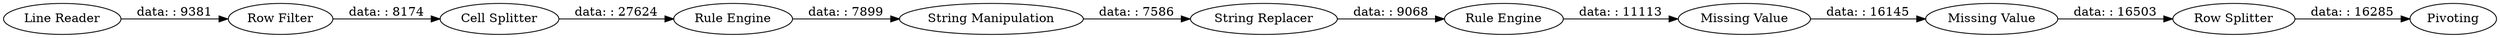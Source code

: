 digraph {
	"615958171178030223_25" [label="Row Filter"]
	"615958171178030223_26" [label="Rule Engine"]
	"615958171178030223_35" [label="Row Splitter"]
	"615958171178030223_33" [label="Line Reader"]
	"615958171178030223_31" [label="String Manipulation"]
	"615958171178030223_29" [label=Pivoting]
	"615958171178030223_30" [label="Rule Engine"]
	"615958171178030223_24" [label="Cell Splitter"]
	"615958171178030223_34" [label="String Replacer"]
	"615958171178030223_32" [label="Missing Value"]
	"615958171178030223_28" [label="Missing Value"]
	"615958171178030223_33" -> "615958171178030223_25" [label="data: : 9381"]
	"615958171178030223_28" -> "615958171178030223_35" [label="data: : 16503"]
	"615958171178030223_26" -> "615958171178030223_32" [label="data: : 11113"]
	"615958171178030223_30" -> "615958171178030223_31" [label="data: : 7899"]
	"615958171178030223_25" -> "615958171178030223_24" [label="data: : 8174"]
	"615958171178030223_32" -> "615958171178030223_28" [label="data: : 16145"]
	"615958171178030223_34" -> "615958171178030223_26" [label="data: : 9068"]
	"615958171178030223_35" -> "615958171178030223_29" [label="data: : 16285"]
	"615958171178030223_31" -> "615958171178030223_34" [label="data: : 7586"]
	"615958171178030223_24" -> "615958171178030223_30" [label="data: : 27624"]
	rankdir=LR
}
